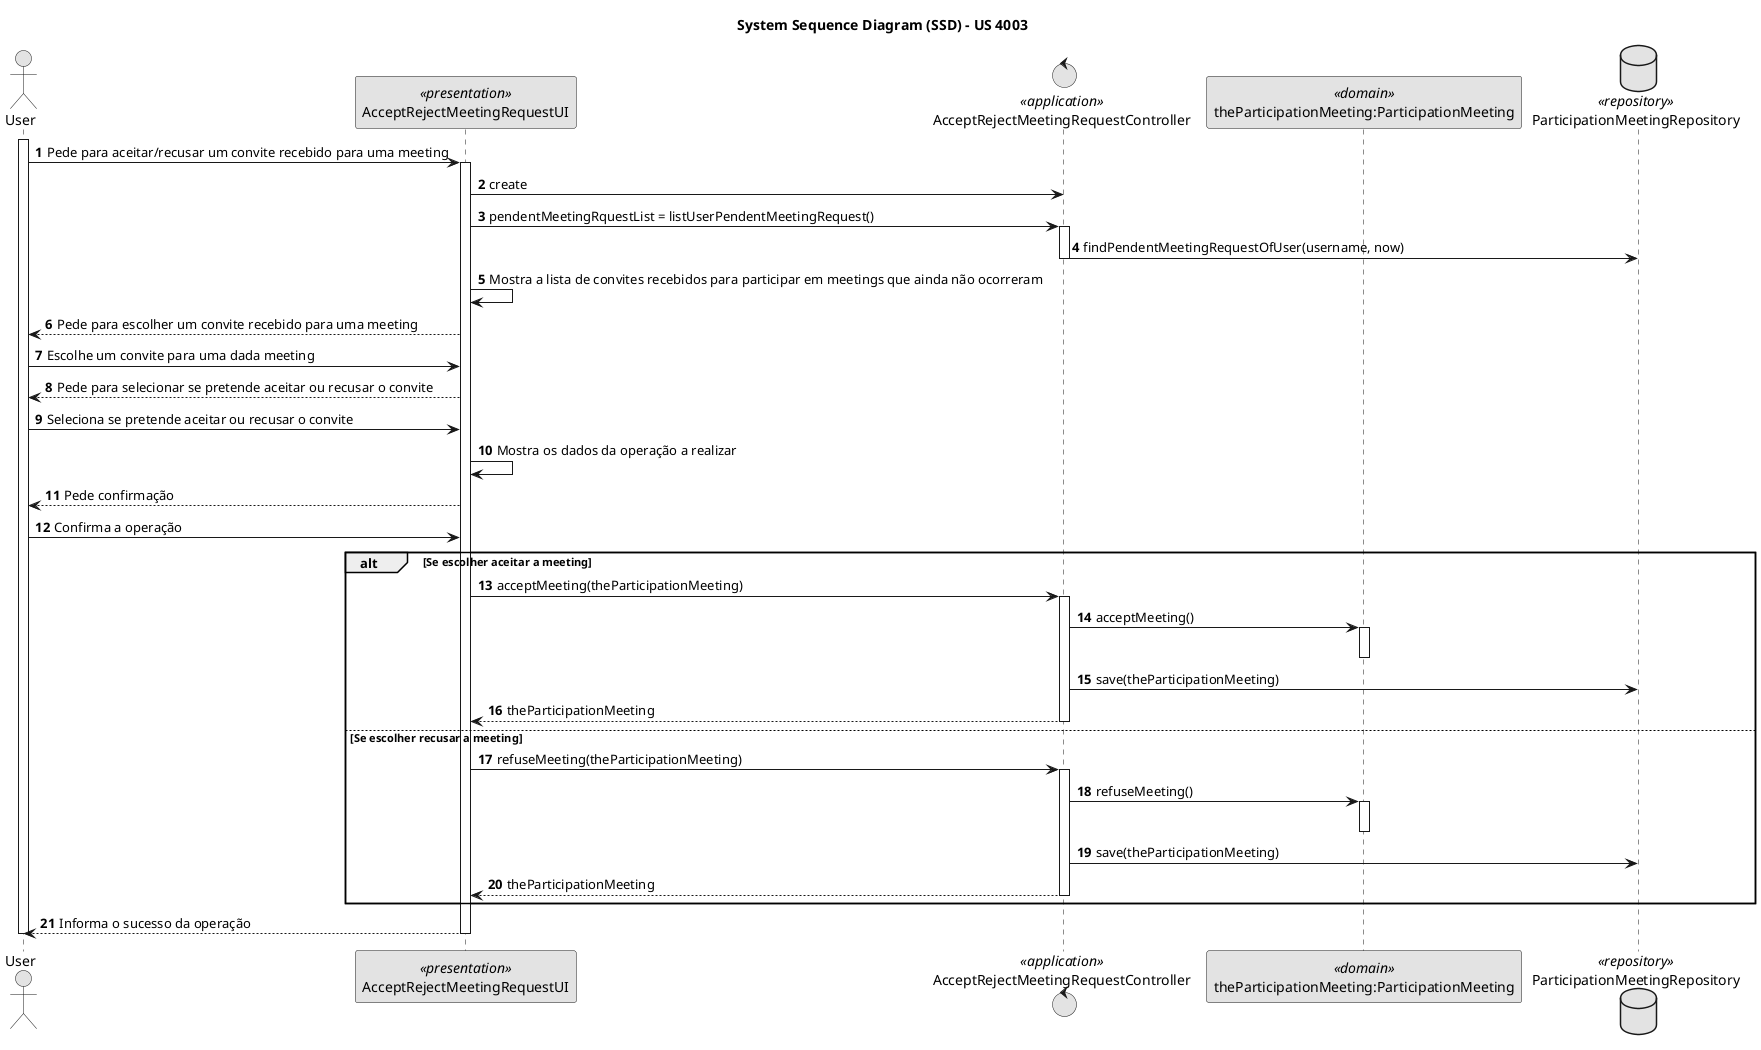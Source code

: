 @startuml
skinparam monochrome true
skinparam packageStyle rectangle
skinparam shadowing false

title System Sequence Diagram (SSD) - US 4003
autonumber

actor "User" as User
participant AcceptRejectMeetingRequestUI as ui <<presentation>>
control AcceptRejectMeetingRequestController as controller <<application>>
participant "theParticipationMeeting:ParticipationMeeting" as participationMeeting <<domain>>
database ParticipationMeetingRepository as participationMeetingRepository <<repository>>

activate User

    User -> ui : Pede para aceitar/recusar um convite recebido para uma meeting
    activate ui
        ui -> controller : create

        ui -> controller : pendentMeetingRquestList = listUserPendentMeetingRequest()
        activate controller
            controller -> participationMeetingRepository : findPendentMeetingRequestOfUser(username, now)
        deactivate controller

        ui -> ui : Mostra a lista de convites recebidos para participar em meetings que ainda não ocorreram

        ui --> User : Pede para escolher um convite recebido para uma meeting

        User -> ui : Escolhe um convite para uma dada meeting
        ui --> User : Pede para selecionar se pretende aceitar ou recusar o convite

        User -> ui : Seleciona se pretende aceitar ou recusar o convite
        ui -> ui : Mostra os dados da operação a realizar
        ui --> User : Pede confirmação

        User -> ui : Confirma a operação

        alt Se escolher aceitar a meeting
            ui -> controller : acceptMeeting(theParticipationMeeting)
            activate controller
                controller -> participationMeeting : acceptMeeting()
                activate participationMeeting
                deactivate participationMeeting
                controller -> participationMeetingRepository : save(theParticipationMeeting)
                controller --> ui : theParticipationMeeting
            deactivate controller
        else Se escolher recusar a meeting
            ui -> controller : refuseMeeting(theParticipationMeeting)
            activate controller
                controller -> participationMeeting : refuseMeeting()
                activate participationMeeting
                deactivate participationMeeting
                controller -> participationMeetingRepository : save(theParticipationMeeting)
                controller --> ui : theParticipationMeeting
            deactivate controller
        end

        ui --> User : Informa o sucesso da operação
    deactivate ui

deactivate User

@enduml
